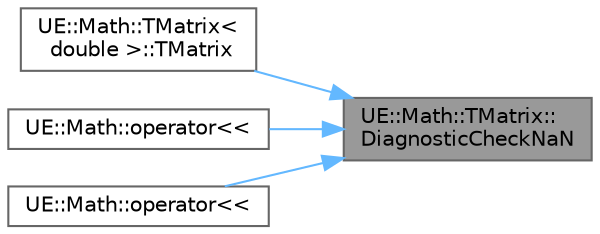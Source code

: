 digraph "UE::Math::TMatrix::DiagnosticCheckNaN"
{
 // INTERACTIVE_SVG=YES
 // LATEX_PDF_SIZE
  bgcolor="transparent";
  edge [fontname=Helvetica,fontsize=10,labelfontname=Helvetica,labelfontsize=10];
  node [fontname=Helvetica,fontsize=10,shape=box,height=0.2,width=0.4];
  rankdir="RL";
  Node1 [id="Node000001",label="UE::Math::TMatrix::\lDiagnosticCheckNaN",height=0.2,width=0.4,color="gray40", fillcolor="grey60", style="filled", fontcolor="black",tooltip=" "];
  Node1 -> Node2 [id="edge1_Node000001_Node000002",dir="back",color="steelblue1",style="solid",tooltip=" "];
  Node2 [id="Node000002",label="UE::Math::TMatrix\<\l double \>::TMatrix",height=0.2,width=0.4,color="grey40", fillcolor="white", style="filled",URL="$d6/d69/structUE_1_1Math_1_1TMatrix.html#ac2083b40b4d6679f6950685154e660d8",tooltip=" "];
  Node1 -> Node3 [id="edge2_Node000001_Node000003",dir="back",color="steelblue1",style="solid",tooltip=" "];
  Node3 [id="Node000003",label="UE::Math::operator\<\<",height=0.2,width=0.4,color="grey40", fillcolor="white", style="filled",URL="$dd/d3f/namespaceUE_1_1Math.html#a6d509f8371635766cda04c66add1f7e3",tooltip="Serializes the Matrix."];
  Node1 -> Node4 [id="edge3_Node000001_Node000004",dir="back",color="steelblue1",style="solid",tooltip=" "];
  Node4 [id="Node000004",label="UE::Math::operator\<\<",height=0.2,width=0.4,color="grey40", fillcolor="white", style="filled",URL="$dd/d3f/namespaceUE_1_1Math.html#aca75dd0af5369a246e47993fa948f5cd",tooltip="Serializes the Matrix."];
}
